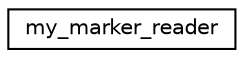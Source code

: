 digraph "Graphical Class Hierarchy"
{
  edge [fontname="Helvetica",fontsize="10",labelfontname="Helvetica",labelfontsize="10"];
  node [fontname="Helvetica",fontsize="10",shape=record];
  rankdir="LR";
  Node1 [label="my_marker_reader",height=0.2,width=0.4,color="black", fillcolor="white", style="filled",URL="$structmy__marker__reader.html"];
}
